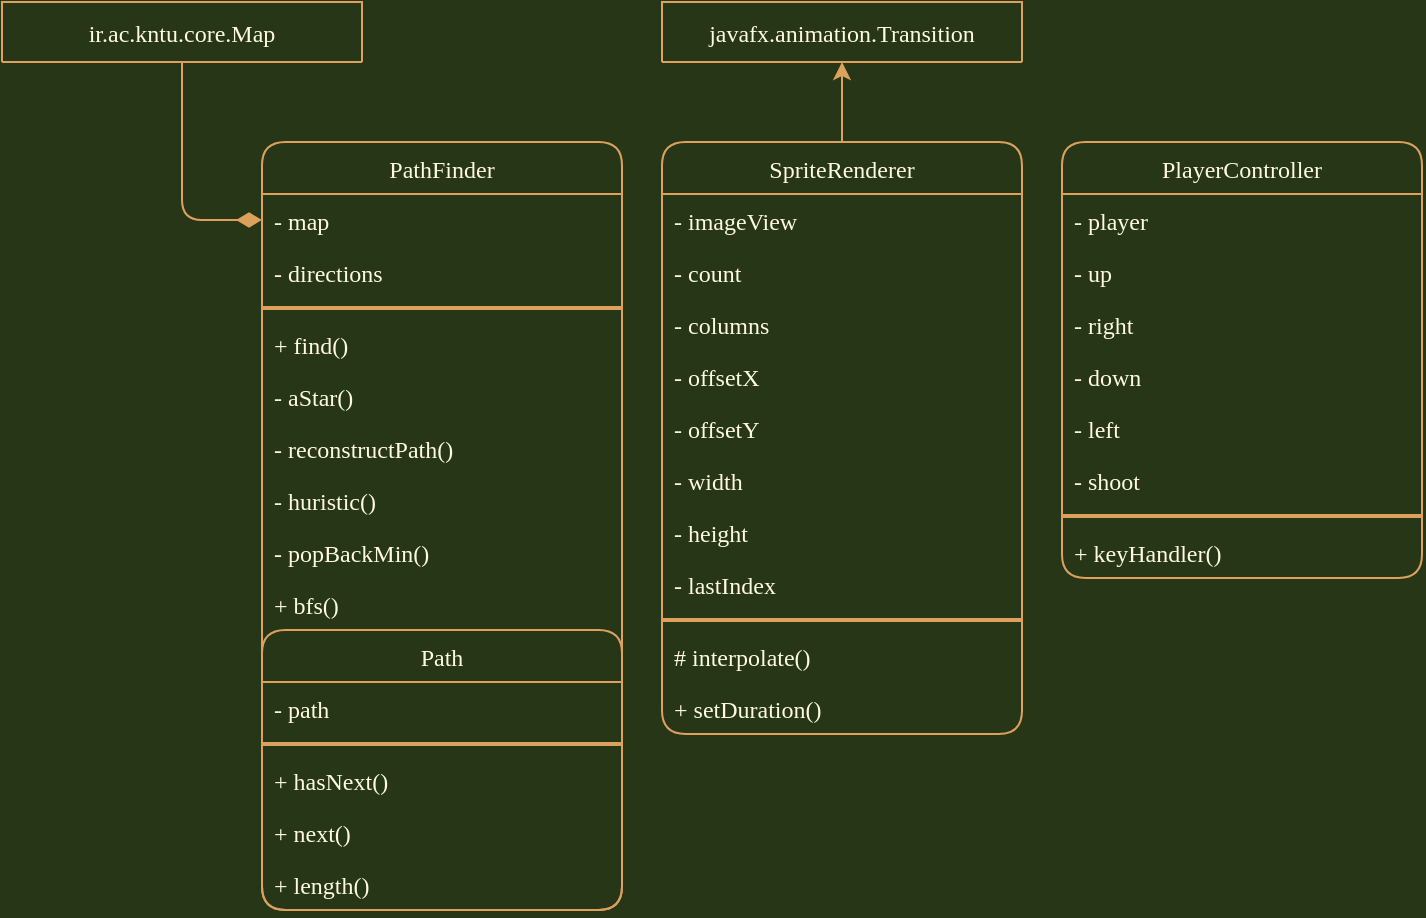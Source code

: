 <mxfile>
    <diagram id="zRiZhJNBTAvJ8HZTbkJA" name="Page-1">
        <mxGraphModel dx="574" dy="790" grid="1" gridSize="10" guides="1" tooltips="1" connect="1" arrows="1" fold="1" page="1" pageScale="1" pageWidth="1169" pageHeight="827" background="#283618" math="0" shadow="0">
            <root>
                <mxCell id="0"/>
                <mxCell id="1" parent="0"/>
                <mxCell id="14" value="PathFinder" style="swimlane;fontStyle=0;childLayout=stackLayout;horizontal=1;startSize=26;fillColor=none;horizontalStack=0;resizeParent=1;resizeParentMax=0;resizeLast=0;collapsible=1;marginBottom=0;strokeColor=#DDA15E;fontColor=#FEFAE0;fontFamily=Lucida Console;align=center;rounded=1;" parent="1" vertex="1">
                    <mxGeometry x="580" y="80" width="180" height="384" as="geometry"/>
                </mxCell>
                <mxCell id="15" value="- map" style="text;strokeColor=none;fillColor=none;align=left;verticalAlign=top;spacingLeft=4;spacingRight=4;overflow=hidden;rotatable=0;points=[[0,0.5],[1,0.5]];portConstraint=eastwest;fontColor=#FEFAE0;fontFamily=Lucida Console;rounded=1;" parent="14" vertex="1">
                    <mxGeometry y="26" width="180" height="26" as="geometry"/>
                </mxCell>
                <mxCell id="16" value="- directions" style="text;strokeColor=none;fillColor=none;align=left;verticalAlign=top;spacingLeft=4;spacingRight=4;overflow=hidden;rotatable=0;points=[[0,0.5],[1,0.5]];portConstraint=eastwest;fontColor=#FEFAE0;fontFamily=Lucida Console;rounded=1;" parent="14" vertex="1">
                    <mxGeometry y="52" width="180" height="26" as="geometry"/>
                </mxCell>
                <mxCell id="29" value="" style="line;strokeWidth=2;html=1;shadow=0;glass=0;sketch=0;fontFamily=Comic Sans MS;fontColor=#FEFAE0;fillColor=none;align=center;strokeColor=#DDA15E;rounded=1;labelBackgroundColor=#283618;" parent="14" vertex="1">
                    <mxGeometry y="78" width="180" height="10" as="geometry"/>
                </mxCell>
                <mxCell id="23" value="+ find()" style="text;strokeColor=none;fillColor=none;align=left;verticalAlign=top;spacingLeft=4;spacingRight=4;overflow=hidden;rotatable=0;points=[[0,0.5],[1,0.5]];portConstraint=eastwest;fontColor=#FEFAE0;fontFamily=Lucida Console;rounded=1;" parent="14" vertex="1">
                    <mxGeometry y="88" width="180" height="26" as="geometry"/>
                </mxCell>
                <mxCell id="30" value="- aStar()" style="text;strokeColor=none;fillColor=none;align=left;verticalAlign=top;spacingLeft=4;spacingRight=4;overflow=hidden;rotatable=0;points=[[0,0.5],[1,0.5]];portConstraint=eastwest;fontColor=#FEFAE0;fontFamily=Lucida Console;rounded=1;" parent="14" vertex="1">
                    <mxGeometry y="114" width="180" height="26" as="geometry"/>
                </mxCell>
                <mxCell id="31" value="- reconstructPath()" style="text;strokeColor=none;fillColor=none;align=left;verticalAlign=top;spacingLeft=4;spacingRight=4;overflow=hidden;rotatable=0;points=[[0,0.5],[1,0.5]];portConstraint=eastwest;fontColor=#FEFAE0;fontFamily=Lucida Console;rounded=1;" parent="14" vertex="1">
                    <mxGeometry y="140" width="180" height="26" as="geometry"/>
                </mxCell>
                <mxCell id="32" value="- huristic()" style="text;strokeColor=none;fillColor=none;align=left;verticalAlign=top;spacingLeft=4;spacingRight=4;overflow=hidden;rotatable=0;points=[[0,0.5],[1,0.5]];portConstraint=eastwest;fontColor=#FEFAE0;fontFamily=Lucida Console;rounded=1;" parent="14" vertex="1">
                    <mxGeometry y="166" width="180" height="26" as="geometry"/>
                </mxCell>
                <mxCell id="34" value="- popBackMin()" style="text;strokeColor=none;fillColor=none;align=left;verticalAlign=top;spacingLeft=4;spacingRight=4;overflow=hidden;rotatable=0;points=[[0,0.5],[1,0.5]];portConstraint=eastwest;fontColor=#FEFAE0;fontFamily=Lucida Console;rounded=1;" parent="14" vertex="1">
                    <mxGeometry y="192" width="180" height="26" as="geometry"/>
                </mxCell>
                <mxCell id="33" value="+ bfs()" style="text;strokeColor=none;fillColor=none;align=left;verticalAlign=top;spacingLeft=4;spacingRight=4;overflow=hidden;rotatable=0;points=[[0,0.5],[1,0.5]];portConstraint=eastwest;fontColor=#FEFAE0;fontFamily=Lucida Console;rounded=1;" parent="14" vertex="1">
                    <mxGeometry y="218" width="180" height="26" as="geometry"/>
                </mxCell>
                <mxCell id="108" value="Path" style="swimlane;fontStyle=0;childLayout=stackLayout;horizontal=1;startSize=26;fillColor=none;horizontalStack=0;resizeParent=1;resizeParentMax=0;resizeLast=0;collapsible=1;marginBottom=0;strokeColor=#DDA15E;fontColor=#FEFAE0;fontFamily=Lucida Console;align=center;rounded=1;" parent="14" vertex="1">
                    <mxGeometry y="244" width="180" height="140" as="geometry"/>
                </mxCell>
                <mxCell id="109" value="- path" style="text;strokeColor=none;fillColor=none;align=left;verticalAlign=top;spacingLeft=4;spacingRight=4;overflow=hidden;rotatable=0;points=[[0,0.5],[1,0.5]];portConstraint=eastwest;fontColor=#FEFAE0;fontFamily=Lucida Console;rounded=1;" parent="108" vertex="1">
                    <mxGeometry y="26" width="180" height="26" as="geometry"/>
                </mxCell>
                <mxCell id="116" value="" style="line;strokeWidth=2;html=1;shadow=0;glass=0;sketch=0;fontFamily=Comic Sans MS;fontColor=#FEFAE0;fillColor=none;align=center;strokeColor=#DDA15E;rounded=1;labelBackgroundColor=#283618;" parent="108" vertex="1">
                    <mxGeometry y="52" width="180" height="10" as="geometry"/>
                </mxCell>
                <mxCell id="117" value="+ hasNext()" style="text;strokeColor=none;fillColor=none;align=left;verticalAlign=top;spacingLeft=4;spacingRight=4;overflow=hidden;rotatable=0;points=[[0,0.5],[1,0.5]];portConstraint=eastwest;fontColor=#FEFAE0;fontFamily=Lucida Console;rounded=1;" parent="108" vertex="1">
                    <mxGeometry y="62" width="180" height="26" as="geometry"/>
                </mxCell>
                <mxCell id="118" value="+ next()" style="text;strokeColor=none;fillColor=none;align=left;verticalAlign=top;spacingLeft=4;spacingRight=4;overflow=hidden;rotatable=0;points=[[0,0.5],[1,0.5]];portConstraint=eastwest;fontColor=#FEFAE0;fontFamily=Lucida Console;rounded=1;" parent="108" vertex="1">
                    <mxGeometry y="88" width="180" height="26" as="geometry"/>
                </mxCell>
                <mxCell id="119" value="+ length()" style="text;strokeColor=none;fillColor=none;align=left;verticalAlign=top;spacingLeft=4;spacingRight=4;overflow=hidden;rotatable=0;points=[[0,0.5],[1,0.5]];portConstraint=eastwest;fontColor=#FEFAE0;fontFamily=Lucida Console;rounded=1;" parent="108" vertex="1">
                    <mxGeometry y="114" width="180" height="26" as="geometry"/>
                </mxCell>
                <mxCell id="144" style="edgeStyle=orthogonalEdgeStyle;orthogonalLoop=1;jettySize=auto;html=1;entryX=0.5;entryY=1;entryDx=0;entryDy=0;strokeColor=#DDA15E;fontColor=#FEFAE0;labelBackgroundColor=#283618;" parent="1" source="80" target="107" edge="1">
                    <mxGeometry relative="1" as="geometry"/>
                </mxCell>
                <mxCell id="80" value="SpriteRenderer" style="swimlane;fontStyle=0;childLayout=stackLayout;horizontal=1;startSize=26;fillColor=none;horizontalStack=0;resizeParent=1;resizeParentMax=0;resizeLast=0;collapsible=1;marginBottom=0;strokeColor=#DDA15E;fontColor=#FEFAE0;fontFamily=Lucida Console;align=center;rounded=1;" parent="1" vertex="1">
                    <mxGeometry x="780" y="80" width="180" height="296" as="geometry"/>
                </mxCell>
                <mxCell id="81" value="- imageView" style="text;strokeColor=none;fillColor=none;align=left;verticalAlign=top;spacingLeft=4;spacingRight=4;overflow=hidden;rotatable=0;points=[[0,0.5],[1,0.5]];portConstraint=eastwest;fontColor=#FEFAE0;fontFamily=Lucida Console;rounded=1;" parent="80" vertex="1">
                    <mxGeometry y="26" width="180" height="26" as="geometry"/>
                </mxCell>
                <mxCell id="82" value="- count" style="text;strokeColor=none;fillColor=none;align=left;verticalAlign=top;spacingLeft=4;spacingRight=4;overflow=hidden;rotatable=0;points=[[0,0.5],[1,0.5]];portConstraint=eastwest;fontColor=#FEFAE0;fontFamily=Lucida Console;rounded=1;" parent="80" vertex="1">
                    <mxGeometry y="52" width="180" height="26" as="geometry"/>
                </mxCell>
                <mxCell id="83" value="- columns" style="text;strokeColor=none;fillColor=none;align=left;verticalAlign=top;spacingLeft=4;spacingRight=4;overflow=hidden;rotatable=0;points=[[0,0.5],[1,0.5]];portConstraint=eastwest;fontColor=#FEFAE0;fontFamily=Lucida Console;rounded=1;" parent="80" vertex="1">
                    <mxGeometry y="78" width="180" height="26" as="geometry"/>
                </mxCell>
                <mxCell id="84" value="- offsetX" style="text;strokeColor=none;fillColor=none;align=left;verticalAlign=top;spacingLeft=4;spacingRight=4;overflow=hidden;rotatable=0;points=[[0,0.5],[1,0.5]];portConstraint=eastwest;fontColor=#FEFAE0;fontFamily=Lucida Console;rounded=1;" parent="80" vertex="1">
                    <mxGeometry y="104" width="180" height="26" as="geometry"/>
                </mxCell>
                <mxCell id="85" value="- offsetY" style="text;strokeColor=none;fillColor=none;align=left;verticalAlign=top;spacingLeft=4;spacingRight=4;overflow=hidden;rotatable=0;points=[[0,0.5],[1,0.5]];portConstraint=eastwest;fontColor=#FEFAE0;fontFamily=Lucida Console;rounded=1;" parent="80" vertex="1">
                    <mxGeometry y="130" width="180" height="26" as="geometry"/>
                </mxCell>
                <mxCell id="86" value="- width" style="text;strokeColor=none;fillColor=none;align=left;verticalAlign=top;spacingLeft=4;spacingRight=4;overflow=hidden;rotatable=0;points=[[0,0.5],[1,0.5]];portConstraint=eastwest;fontColor=#FEFAE0;fontFamily=Lucida Console;rounded=1;" parent="80" vertex="1">
                    <mxGeometry y="156" width="180" height="26" as="geometry"/>
                </mxCell>
                <mxCell id="87" value="- height" style="text;strokeColor=none;fillColor=none;align=left;verticalAlign=top;spacingLeft=4;spacingRight=4;overflow=hidden;rotatable=0;points=[[0,0.5],[1,0.5]];portConstraint=eastwest;fontColor=#FEFAE0;fontFamily=Lucida Console;rounded=1;" parent="80" vertex="1">
                    <mxGeometry y="182" width="180" height="26" as="geometry"/>
                </mxCell>
                <mxCell id="90" value="- lastIndex" style="text;strokeColor=none;fillColor=none;align=left;verticalAlign=top;spacingLeft=4;spacingRight=4;overflow=hidden;rotatable=0;points=[[0,0.5],[1,0.5]];portConstraint=eastwest;fontColor=#FEFAE0;fontFamily=Lucida Console;rounded=1;" parent="80" vertex="1">
                    <mxGeometry y="208" width="180" height="26" as="geometry"/>
                </mxCell>
                <mxCell id="89" value="" style="line;strokeWidth=2;html=1;shadow=0;glass=0;sketch=0;fontFamily=Comic Sans MS;fontColor=#FEFAE0;fillColor=none;align=center;strokeColor=#DDA15E;rounded=1;labelBackgroundColor=#283618;" parent="80" vertex="1">
                    <mxGeometry y="234" width="180" height="10" as="geometry"/>
                </mxCell>
                <mxCell id="91" value="# interpolate()" style="text;strokeColor=none;fillColor=none;align=left;verticalAlign=top;spacingLeft=4;spacingRight=4;overflow=hidden;rotatable=0;points=[[0,0.5],[1,0.5]];portConstraint=eastwest;fontColor=#FEFAE0;fontFamily=Lucida Console;rounded=1;" parent="80" vertex="1">
                    <mxGeometry y="244" width="180" height="26" as="geometry"/>
                </mxCell>
                <mxCell id="92" value="+ setDuration()" style="text;strokeColor=none;fillColor=none;align=left;verticalAlign=top;spacingLeft=4;spacingRight=4;overflow=hidden;rotatable=0;points=[[0,0.5],[1,0.5]];portConstraint=eastwest;fontColor=#FEFAE0;fontFamily=Lucida Console;rounded=1;" parent="80" vertex="1">
                    <mxGeometry y="270" width="180" height="26" as="geometry"/>
                </mxCell>
                <mxCell id="107" value="javafx.animation.Transition" style="swimlane;fontStyle=0;childLayout=stackLayout;horizontal=1;startSize=30;fillColor=none;horizontalStack=0;resizeParent=1;resizeParentMax=0;resizeLast=0;collapsible=1;marginBottom=0;strokeColor=#DDA15E;fontColor=#FEFAE0;fontFamily=Lucida Console;align=center;arcSize=0;rounded=1;" parent="1" vertex="1">
                    <mxGeometry x="780" y="10" width="180" height="30" as="geometry"/>
                </mxCell>
                <mxCell id="133" value="PlayerController" style="swimlane;fontStyle=0;childLayout=stackLayout;horizontal=1;startSize=26;fillColor=none;horizontalStack=0;resizeParent=1;resizeParentMax=0;resizeLast=0;collapsible=1;marginBottom=0;strokeColor=#DDA15E;fontColor=#FEFAE0;fontFamily=Lucida Console;align=center;rounded=1;" parent="1" vertex="1">
                    <mxGeometry x="980" y="80" width="180" height="218" as="geometry"/>
                </mxCell>
                <mxCell id="134" value="- player" style="text;strokeColor=none;fillColor=none;align=left;verticalAlign=top;spacingLeft=4;spacingRight=4;overflow=hidden;rotatable=0;points=[[0,0.5],[1,0.5]];portConstraint=eastwest;fontColor=#FEFAE0;fontFamily=Lucida Console;rounded=1;" parent="133" vertex="1">
                    <mxGeometry y="26" width="180" height="26" as="geometry"/>
                </mxCell>
                <mxCell id="135" value="- up" style="text;strokeColor=none;fillColor=none;align=left;verticalAlign=top;spacingLeft=4;spacingRight=4;overflow=hidden;rotatable=0;points=[[0,0.5],[1,0.5]];portConstraint=eastwest;fontColor=#FEFAE0;fontFamily=Lucida Console;rounded=1;" parent="133" vertex="1">
                    <mxGeometry y="52" width="180" height="26" as="geometry"/>
                </mxCell>
                <mxCell id="143" value="- right" style="text;strokeColor=none;fillColor=none;align=left;verticalAlign=top;spacingLeft=4;spacingRight=4;overflow=hidden;rotatable=0;points=[[0,0.5],[1,0.5]];portConstraint=eastwest;fontColor=#FEFAE0;fontFamily=Lucida Console;rounded=1;" parent="133" vertex="1">
                    <mxGeometry y="78" width="180" height="26" as="geometry"/>
                </mxCell>
                <mxCell id="137" value="- down" style="text;strokeColor=none;fillColor=none;align=left;verticalAlign=top;spacingLeft=4;spacingRight=4;overflow=hidden;rotatable=0;points=[[0,0.5],[1,0.5]];portConstraint=eastwest;fontColor=#FEFAE0;fontFamily=Lucida Console;rounded=1;" parent="133" vertex="1">
                    <mxGeometry y="104" width="180" height="26" as="geometry"/>
                </mxCell>
                <mxCell id="139" value="- left" style="text;strokeColor=none;fillColor=none;align=left;verticalAlign=top;spacingLeft=4;spacingRight=4;overflow=hidden;rotatable=0;points=[[0,0.5],[1,0.5]];portConstraint=eastwest;fontColor=#FEFAE0;fontFamily=Lucida Console;rounded=1;" parent="133" vertex="1">
                    <mxGeometry y="130" width="180" height="26" as="geometry"/>
                </mxCell>
                <mxCell id="140" value="- shoot" style="text;strokeColor=none;fillColor=none;align=left;verticalAlign=top;spacingLeft=4;spacingRight=4;overflow=hidden;rotatable=0;points=[[0,0.5],[1,0.5]];portConstraint=eastwest;fontColor=#FEFAE0;fontFamily=Lucida Console;rounded=1;" parent="133" vertex="1">
                    <mxGeometry y="156" width="180" height="26" as="geometry"/>
                </mxCell>
                <mxCell id="136" value="" style="line;strokeWidth=2;html=1;shadow=0;glass=0;sketch=0;fontFamily=Comic Sans MS;fontColor=#FEFAE0;fillColor=none;align=center;strokeColor=#DDA15E;rounded=1;labelBackgroundColor=#283618;" parent="133" vertex="1">
                    <mxGeometry y="182" width="180" height="10" as="geometry"/>
                </mxCell>
                <mxCell id="138" value="+ keyHandler()" style="text;strokeColor=none;fillColor=none;align=left;verticalAlign=top;spacingLeft=4;spacingRight=4;overflow=hidden;rotatable=0;points=[[0,0.5],[1,0.5]];portConstraint=eastwest;fontColor=#FEFAE0;fontFamily=Lucida Console;rounded=1;" parent="133" vertex="1">
                    <mxGeometry y="192" width="180" height="26" as="geometry"/>
                </mxCell>
                <mxCell id="152" style="edgeStyle=orthogonalEdgeStyle;orthogonalLoop=1;jettySize=auto;html=1;entryX=0;entryY=0.5;entryDx=0;entryDy=0;labelBackgroundColor=#283618;strokeColor=#DDA15E;fontColor=#FEFAE0;endSize=10;endArrow=diamondThin;endFill=1;" edge="1" parent="1" source="150" target="15">
                    <mxGeometry relative="1" as="geometry"/>
                </mxCell>
                <mxCell id="150" value="ir.ac.kntu.core.Map" style="swimlane;fontStyle=0;childLayout=stackLayout;horizontal=1;startSize=30;fillColor=none;horizontalStack=0;resizeParent=1;resizeParentMax=0;resizeLast=0;collapsible=1;marginBottom=0;strokeColor=#DDA15E;fontColor=#FEFAE0;fontFamily=Lucida Console;align=center;arcSize=0;rounded=1;" vertex="1" parent="1">
                    <mxGeometry x="450" y="10" width="180" height="30" as="geometry"/>
                </mxCell>
            </root>
        </mxGraphModel>
    </diagram>
</mxfile>